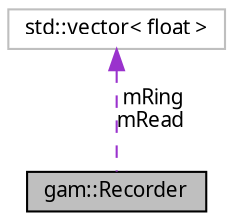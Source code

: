 digraph "gam::Recorder"
{
 // LATEX_PDF_SIZE
  bgcolor="transparent";
  edge [fontname="FreeSans.ttf",fontsize="10",labelfontname="FreeSans.ttf",labelfontsize="10"];
  node [fontname="FreeSans.ttf",fontsize="10",shape=record];
  Node1 [label="gam::Recorder",height=0.2,width=0.4,color="black", fillcolor="grey75", style="filled", fontcolor="black",tooltip="Sound recorder."];
  Node2 -> Node1 [dir="back",color="darkorchid3",fontsize="10",style="dashed",label=" mRing\nmRead" ,fontname="FreeSans.ttf"];
  Node2 [label="std::vector\< float \>",height=0.2,width=0.4,color="grey75",tooltip=" "];
}
